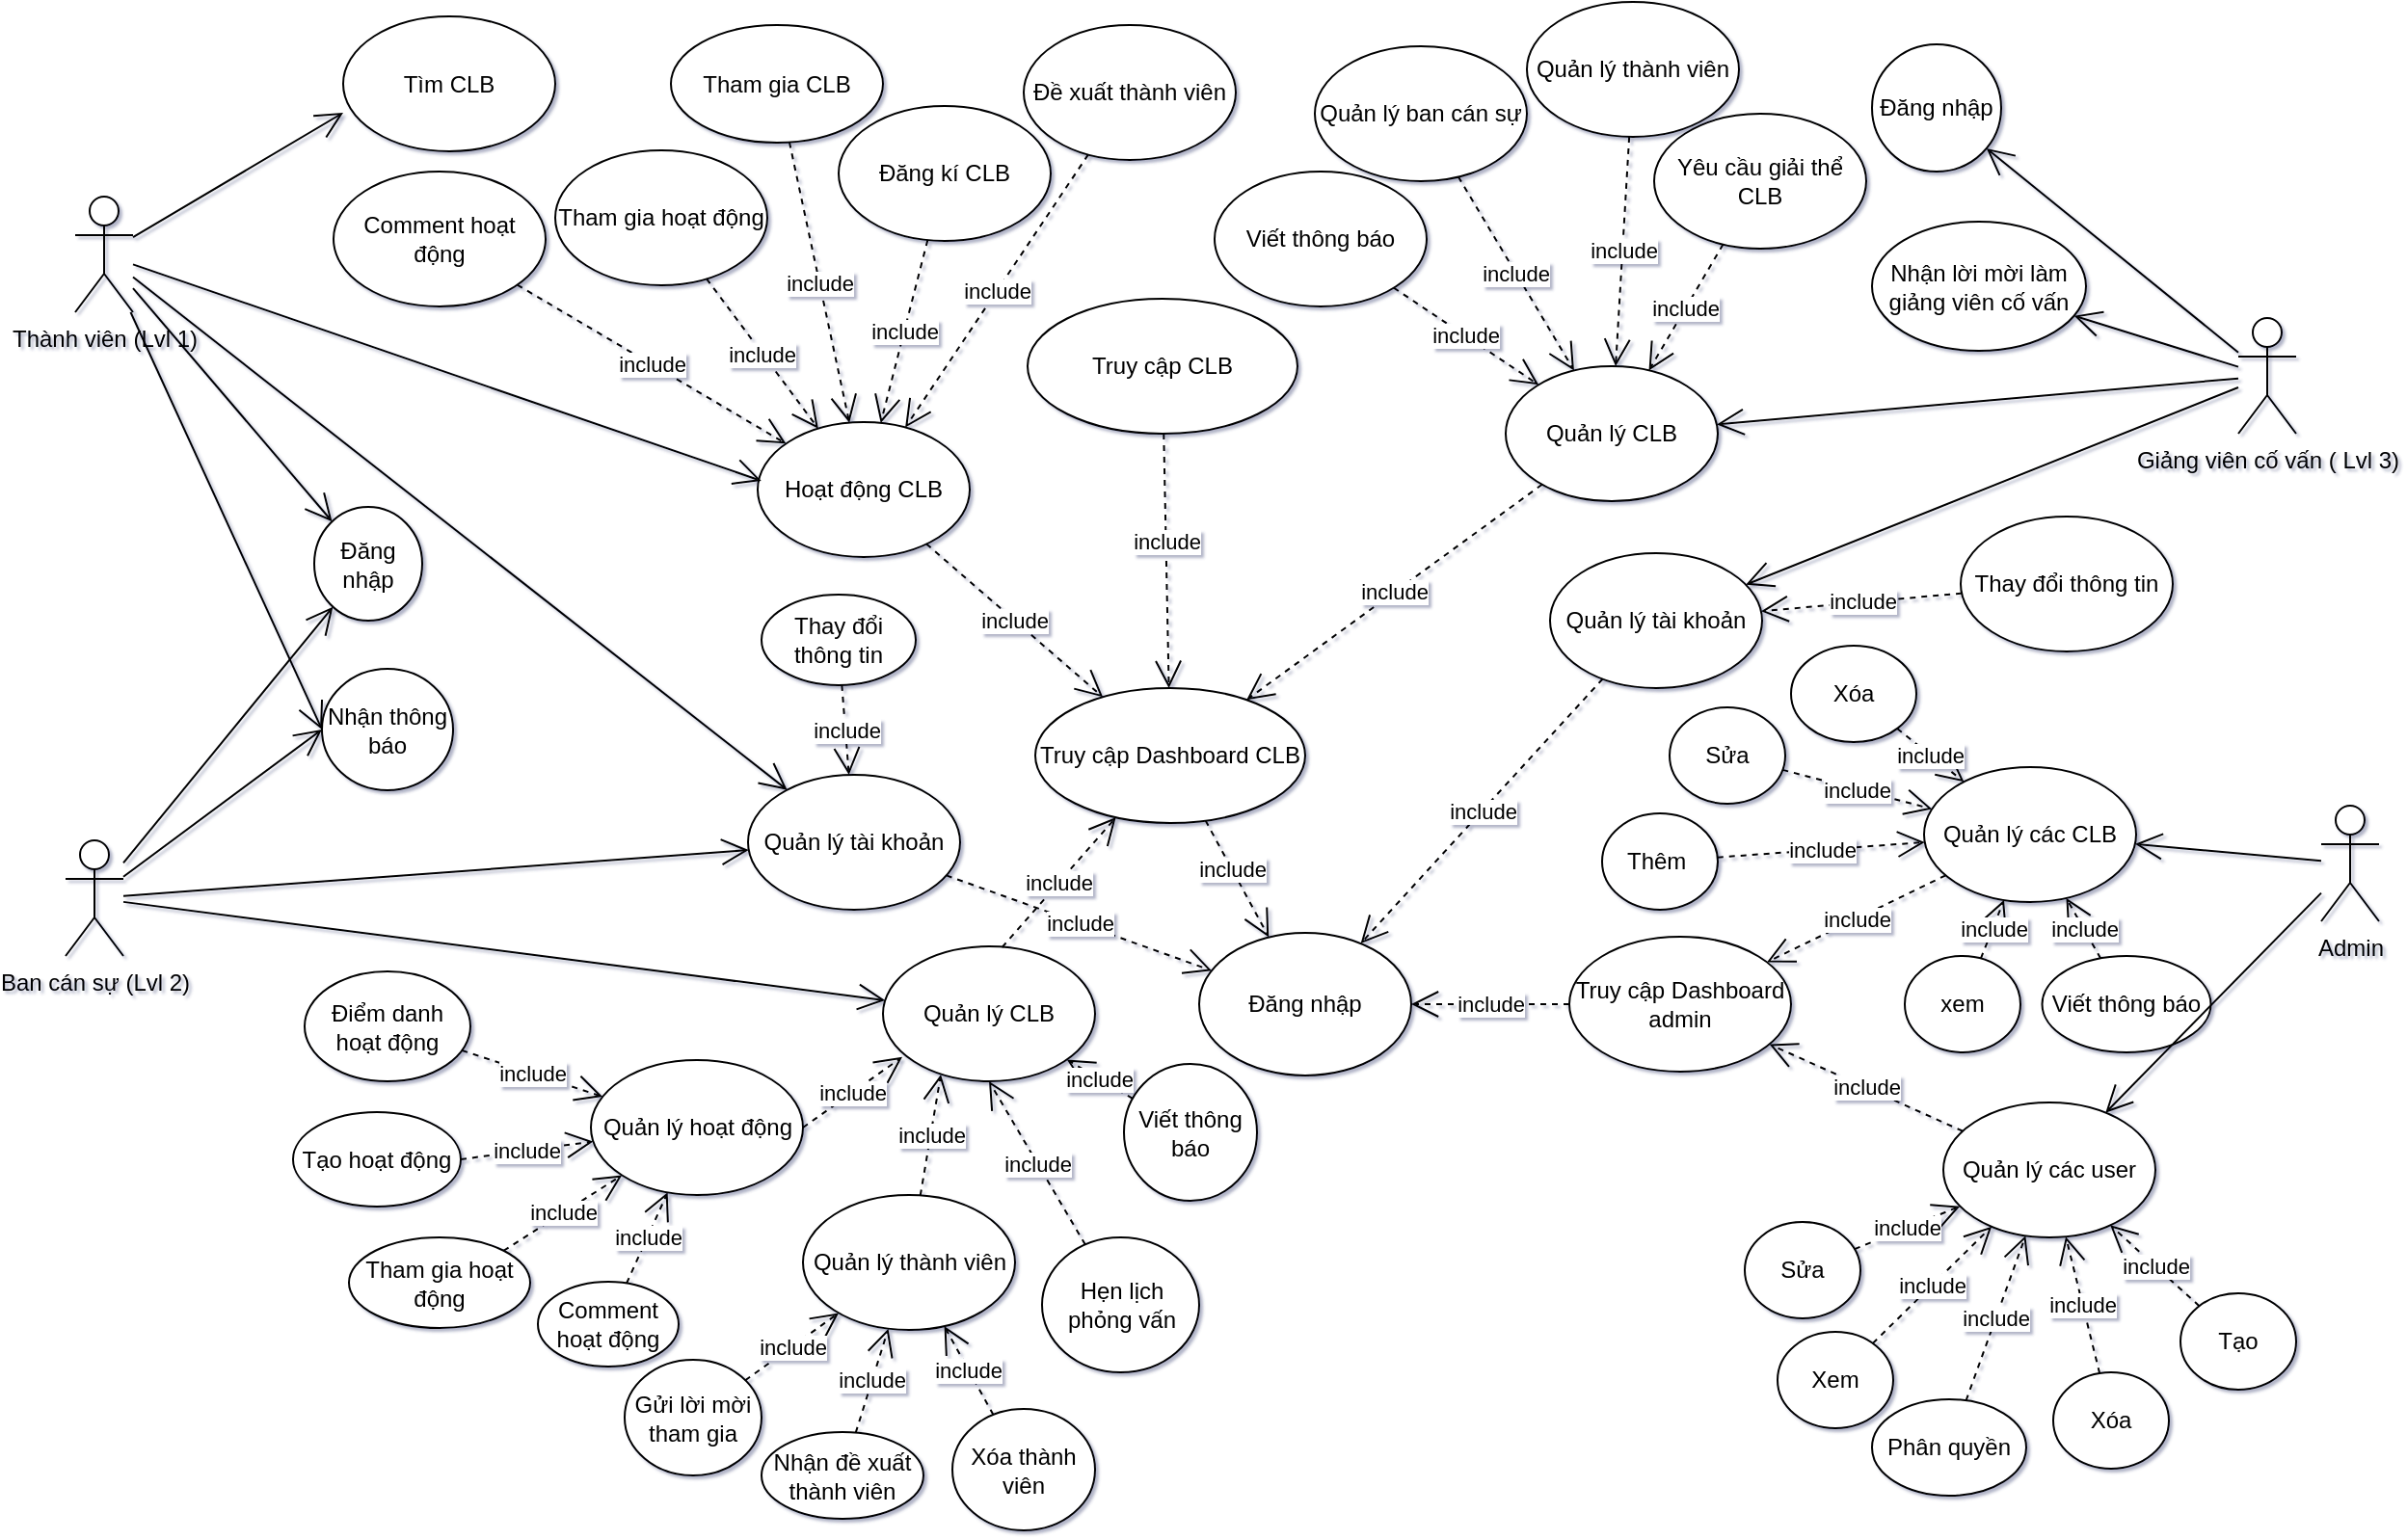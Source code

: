 <mxfile version="23.0.2" type="github">
  <diagram name="Trang-1" id="RL06Z-CkQ_VNJCv6R80n">
    <mxGraphModel dx="1876" dy="789" grid="0" gridSize="10" guides="1" tooltips="1" connect="1" arrows="1" fold="1" page="0" pageScale="1" pageWidth="827" pageHeight="1169" math="0" shadow="1">
      <root>
        <mxCell id="0" />
        <mxCell id="1" parent="0" />
        <mxCell id="jrErk-Fa7ahGrEmsjVKU-372" value="Thành viên (Lvl 1)" style="shape=umlActor;verticalLabelPosition=bottom;verticalAlign=top;html=1;outlineConnect=0;" vertex="1" parent="1">
          <mxGeometry x="170" y="351" width="30" height="60" as="geometry" />
        </mxCell>
        <mxCell id="jrErk-Fa7ahGrEmsjVKU-373" value="Ban cán sự (Lvl 2)" style="shape=umlActor;verticalLabelPosition=bottom;verticalAlign=top;html=1;outlineConnect=0;" vertex="1" parent="1">
          <mxGeometry x="165" y="685" width="30" height="60" as="geometry" />
        </mxCell>
        <mxCell id="jrErk-Fa7ahGrEmsjVKU-374" value="Giảng viên cố vấn ( Lvl 3)" style="shape=umlActor;verticalLabelPosition=bottom;verticalAlign=top;html=1;outlineConnect=0;" vertex="1" parent="1">
          <mxGeometry x="1292" y="414" width="30" height="60" as="geometry" />
        </mxCell>
        <mxCell id="jrErk-Fa7ahGrEmsjVKU-375" value="Admin" style="shape=umlActor;verticalLabelPosition=bottom;verticalAlign=top;html=1;outlineConnect=0;" vertex="1" parent="1">
          <mxGeometry x="1335" y="667" width="30" height="60" as="geometry" />
        </mxCell>
        <mxCell id="jrErk-Fa7ahGrEmsjVKU-376" value="Quản lý tài khoản" style="ellipse;whiteSpace=wrap;html=1;" vertex="1" parent="1">
          <mxGeometry x="519" y="651" width="110" height="70" as="geometry" />
        </mxCell>
        <mxCell id="jrErk-Fa7ahGrEmsjVKU-377" value="Tham gia hoạt động" style="ellipse;whiteSpace=wrap;html=1;" vertex="1" parent="1">
          <mxGeometry x="419" y="327" width="110" height="70" as="geometry" />
        </mxCell>
        <mxCell id="jrErk-Fa7ahGrEmsjVKU-378" value="Tham gia CLB" style="ellipse;whiteSpace=wrap;html=1;" vertex="1" parent="1">
          <mxGeometry x="479" y="262" width="110" height="61" as="geometry" />
        </mxCell>
        <mxCell id="jrErk-Fa7ahGrEmsjVKU-379" value="Đăng kí CLB" style="ellipse;whiteSpace=wrap;html=1;" vertex="1" parent="1">
          <mxGeometry x="566" y="304" width="110" height="70" as="geometry" />
        </mxCell>
        <mxCell id="jrErk-Fa7ahGrEmsjVKU-380" value="Đăng nhập" style="ellipse;whiteSpace=wrap;html=1;" vertex="1" parent="1">
          <mxGeometry x="753" y="733" width="110" height="74" as="geometry" />
        </mxCell>
        <mxCell id="jrErk-Fa7ahGrEmsjVKU-381" value="Quản lý các CLB" style="ellipse;whiteSpace=wrap;html=1;" vertex="1" parent="1">
          <mxGeometry x="1129" y="647" width="110" height="70" as="geometry" />
        </mxCell>
        <mxCell id="jrErk-Fa7ahGrEmsjVKU-382" value="Thêm&amp;nbsp;" style="ellipse;whiteSpace=wrap;html=1;" vertex="1" parent="1">
          <mxGeometry x="962" y="671" width="60" height="50" as="geometry" />
        </mxCell>
        <mxCell id="jrErk-Fa7ahGrEmsjVKU-383" value="Sửa" style="ellipse;whiteSpace=wrap;html=1;" vertex="1" parent="1">
          <mxGeometry x="997" y="616" width="60" height="50" as="geometry" />
        </mxCell>
        <mxCell id="jrErk-Fa7ahGrEmsjVKU-384" value="Xóa" style="ellipse;whiteSpace=wrap;html=1;" vertex="1" parent="1">
          <mxGeometry x="1060" y="584" width="65" height="50" as="geometry" />
        </mxCell>
        <mxCell id="jrErk-Fa7ahGrEmsjVKU-385" value="include" style="endArrow=open;endSize=12;dashed=1;html=1;rounded=0;" edge="1" parent="1" source="jrErk-Fa7ahGrEmsjVKU-383" target="jrErk-Fa7ahGrEmsjVKU-381">
          <mxGeometry width="160" relative="1" as="geometry">
            <mxPoint x="1010" y="535" as="sourcePoint" />
            <mxPoint x="1170" y="535" as="targetPoint" />
          </mxGeometry>
        </mxCell>
        <mxCell id="jrErk-Fa7ahGrEmsjVKU-386" value="include" style="endArrow=open;endSize=12;dashed=1;html=1;rounded=0;" edge="1" parent="1" source="jrErk-Fa7ahGrEmsjVKU-382" target="jrErk-Fa7ahGrEmsjVKU-381">
          <mxGeometry width="160" relative="1" as="geometry">
            <mxPoint x="1330" y="525" as="sourcePoint" />
            <mxPoint x="1356" y="595" as="targetPoint" />
          </mxGeometry>
        </mxCell>
        <mxCell id="jrErk-Fa7ahGrEmsjVKU-387" value="include" style="endArrow=open;endSize=12;dashed=1;html=1;rounded=0;" edge="1" parent="1" source="jrErk-Fa7ahGrEmsjVKU-384" target="jrErk-Fa7ahGrEmsjVKU-381">
          <mxGeometry width="160" relative="1" as="geometry">
            <mxPoint x="1415" y="565" as="sourcePoint" />
            <mxPoint x="1400" y="625" as="targetPoint" />
          </mxGeometry>
        </mxCell>
        <mxCell id="jrErk-Fa7ahGrEmsjVKU-388" value="Quản lý các user" style="ellipse;whiteSpace=wrap;html=1;" vertex="1" parent="1">
          <mxGeometry x="1139" y="821" width="110" height="70" as="geometry" />
        </mxCell>
        <mxCell id="jrErk-Fa7ahGrEmsjVKU-389" value="Xem" style="ellipse;whiteSpace=wrap;html=1;" vertex="1" parent="1">
          <mxGeometry x="1053" y="940" width="60" height="50" as="geometry" />
        </mxCell>
        <mxCell id="jrErk-Fa7ahGrEmsjVKU-390" value="Phân quyền" style="ellipse;whiteSpace=wrap;html=1;" vertex="1" parent="1">
          <mxGeometry x="1102" y="975" width="80" height="50" as="geometry" />
        </mxCell>
        <mxCell id="jrErk-Fa7ahGrEmsjVKU-391" value="Sửa" style="ellipse;whiteSpace=wrap;html=1;" vertex="1" parent="1">
          <mxGeometry x="1036" y="883" width="60" height="50" as="geometry" />
        </mxCell>
        <mxCell id="jrErk-Fa7ahGrEmsjVKU-392" value="xem" style="ellipse;whiteSpace=wrap;html=1;" vertex="1" parent="1">
          <mxGeometry x="1119" y="745" width="60" height="50" as="geometry" />
        </mxCell>
        <mxCell id="jrErk-Fa7ahGrEmsjVKU-393" value="include" style="endArrow=open;endSize=12;dashed=1;html=1;rounded=0;" edge="1" parent="1" source="jrErk-Fa7ahGrEmsjVKU-392" target="jrErk-Fa7ahGrEmsjVKU-381">
          <mxGeometry width="160" relative="1" as="geometry">
            <mxPoint x="1183.35" y="576.75" as="sourcePoint" />
            <mxPoint x="1216.35" y="639.75" as="targetPoint" />
          </mxGeometry>
        </mxCell>
        <mxCell id="jrErk-Fa7ahGrEmsjVKU-394" value="include" style="endArrow=open;endSize=12;dashed=1;html=1;rounded=0;" edge="1" parent="1" source="jrErk-Fa7ahGrEmsjVKU-391" target="jrErk-Fa7ahGrEmsjVKU-388">
          <mxGeometry width="160" relative="1" as="geometry">
            <mxPoint x="1247.5" y="935" as="sourcePoint" />
            <mxPoint x="1357.51" y="969.99" as="targetPoint" />
          </mxGeometry>
        </mxCell>
        <mxCell id="jrErk-Fa7ahGrEmsjVKU-395" value="include" style="endArrow=open;endSize=12;dashed=1;html=1;rounded=0;" edge="1" parent="1" source="jrErk-Fa7ahGrEmsjVKU-389" target="jrErk-Fa7ahGrEmsjVKU-388">
          <mxGeometry width="160" relative="1" as="geometry">
            <mxPoint x="1357.29" y="1024.68" as="sourcePoint" />
            <mxPoint x="1402.5" y="980" as="targetPoint" />
          </mxGeometry>
        </mxCell>
        <mxCell id="jrErk-Fa7ahGrEmsjVKU-396" value="include" style="endArrow=open;endSize=12;dashed=1;html=1;rounded=0;" edge="1" parent="1" source="jrErk-Fa7ahGrEmsjVKU-390" target="jrErk-Fa7ahGrEmsjVKU-388">
          <mxGeometry width="160" relative="1" as="geometry">
            <mxPoint x="1432.5" y="1024.68" as="sourcePoint" />
            <mxPoint x="1295" y="939" as="targetPoint" />
          </mxGeometry>
        </mxCell>
        <mxCell id="jrErk-Fa7ahGrEmsjVKU-397" value="Viết thông báo" style="ellipse;whiteSpace=wrap;html=1;" vertex="1" parent="1">
          <mxGeometry x="1190.25" y="745" width="87.5" height="50" as="geometry" />
        </mxCell>
        <mxCell id="jrErk-Fa7ahGrEmsjVKU-398" value="include" style="endArrow=open;endSize=12;dashed=1;html=1;rounded=0;" edge="1" parent="1" source="jrErk-Fa7ahGrEmsjVKU-397" target="jrErk-Fa7ahGrEmsjVKU-381">
          <mxGeometry width="160" relative="1" as="geometry">
            <mxPoint x="1070.93" y="910.37" as="sourcePoint" />
            <mxPoint x="1019.93" y="865.37" as="targetPoint" />
          </mxGeometry>
        </mxCell>
        <mxCell id="jrErk-Fa7ahGrEmsjVKU-399" value="Quản lý tài khoản" style="ellipse;whiteSpace=wrap;html=1;" vertex="1" parent="1">
          <mxGeometry x="935" y="536" width="110" height="70" as="geometry" />
        </mxCell>
        <mxCell id="jrErk-Fa7ahGrEmsjVKU-400" value="Nhận thông báo" style="ellipse;whiteSpace=wrap;html=1;" vertex="1" parent="1">
          <mxGeometry x="298" y="596" width="68" height="63" as="geometry" />
        </mxCell>
        <mxCell id="jrErk-Fa7ahGrEmsjVKU-401" value="Viết thông báo" style="ellipse;whiteSpace=wrap;html=1;direction=south;" vertex="1" parent="1">
          <mxGeometry x="714" y="801" width="69" height="71" as="geometry" />
        </mxCell>
        <mxCell id="jrErk-Fa7ahGrEmsjVKU-402" value="Xóa" style="ellipse;whiteSpace=wrap;html=1;" vertex="1" parent="1">
          <mxGeometry x="1196" y="961" width="60" height="50" as="geometry" />
        </mxCell>
        <mxCell id="jrErk-Fa7ahGrEmsjVKU-403" value="include" style="endArrow=open;endSize=12;dashed=1;html=1;rounded=0;" edge="1" parent="1" source="jrErk-Fa7ahGrEmsjVKU-402" target="jrErk-Fa7ahGrEmsjVKU-388">
          <mxGeometry width="160" relative="1" as="geometry">
            <mxPoint x="1537.5" y="985" as="sourcePoint" />
            <mxPoint x="1447.49" y="969.99" as="targetPoint" />
          </mxGeometry>
        </mxCell>
        <mxCell id="jrErk-Fa7ahGrEmsjVKU-404" value="include" style="endArrow=open;endSize=12;dashed=1;html=1;rounded=0;" edge="1" parent="1" source="jrErk-Fa7ahGrEmsjVKU-379" target="jrErk-Fa7ahGrEmsjVKU-454">
          <mxGeometry width="160" relative="1" as="geometry">
            <mxPoint x="570.11" y="615" as="sourcePoint" />
            <mxPoint x="680" y="465" as="targetPoint" />
          </mxGeometry>
        </mxCell>
        <mxCell id="jrErk-Fa7ahGrEmsjVKU-405" value="include" style="endArrow=open;endSize=12;dashed=1;html=1;rounded=0;" edge="1" parent="1" source="jrErk-Fa7ahGrEmsjVKU-381" target="jrErk-Fa7ahGrEmsjVKU-479">
          <mxGeometry width="160" relative="1" as="geometry">
            <mxPoint x="1153" y="510" as="sourcePoint" />
            <mxPoint x="790" y="465" as="targetPoint" />
          </mxGeometry>
        </mxCell>
        <mxCell id="jrErk-Fa7ahGrEmsjVKU-406" value="include" style="endArrow=open;endSize=12;dashed=1;html=1;rounded=0;" edge="1" parent="1" source="jrErk-Fa7ahGrEmsjVKU-388" target="jrErk-Fa7ahGrEmsjVKU-479">
          <mxGeometry width="160" relative="1" as="geometry">
            <mxPoint x="1093" y="800" as="sourcePoint" />
            <mxPoint x="840" y="880" as="targetPoint" />
          </mxGeometry>
        </mxCell>
        <mxCell id="jrErk-Fa7ahGrEmsjVKU-409" value="include" style="endArrow=open;endSize=12;dashed=1;html=1;rounded=0;" edge="1" parent="1" source="jrErk-Fa7ahGrEmsjVKU-399" target="jrErk-Fa7ahGrEmsjVKU-380">
          <mxGeometry width="160" relative="1" as="geometry">
            <mxPoint x="819.89" y="805" as="sourcePoint" />
            <mxPoint x="750" y="700" as="targetPoint" />
          </mxGeometry>
        </mxCell>
        <mxCell id="jrErk-Fa7ahGrEmsjVKU-410" value="include" style="endArrow=open;endSize=12;dashed=1;html=1;rounded=0;" edge="1" parent="1" source="jrErk-Fa7ahGrEmsjVKU-376" target="jrErk-Fa7ahGrEmsjVKU-380">
          <mxGeometry width="160" relative="1" as="geometry">
            <mxPoint x="700.11" y="870.25" as="sourcePoint" />
            <mxPoint x="752.11" y="810.25" as="targetPoint" />
          </mxGeometry>
        </mxCell>
        <mxCell id="jrErk-Fa7ahGrEmsjVKU-411" value="Đăng nhập" style="ellipse;whiteSpace=wrap;html=1;" vertex="1" parent="1">
          <mxGeometry x="294" y="512" width="56" height="59" as="geometry" />
        </mxCell>
        <mxCell id="jrErk-Fa7ahGrEmsjVKU-412" value="Tìm CLB" style="ellipse;whiteSpace=wrap;html=1;" vertex="1" parent="1">
          <mxGeometry x="309" y="257.5" width="110" height="70" as="geometry" />
        </mxCell>
        <mxCell id="jrErk-Fa7ahGrEmsjVKU-413" value="Đề xuất thành viên" style="ellipse;whiteSpace=wrap;html=1;" vertex="1" parent="1">
          <mxGeometry x="662" y="262" width="110" height="70" as="geometry" />
        </mxCell>
        <mxCell id="jrErk-Fa7ahGrEmsjVKU-414" value="Hẹn lịch phỏng vấn" style="ellipse;whiteSpace=wrap;html=1;" vertex="1" parent="1">
          <mxGeometry x="671.5" y="891" width="81.5" height="70" as="geometry" />
        </mxCell>
        <mxCell id="jrErk-Fa7ahGrEmsjVKU-415" value="Quản lý thành viên" style="ellipse;whiteSpace=wrap;html=1;" vertex="1" parent="1">
          <mxGeometry x="923" y="250" width="110" height="70" as="geometry" />
        </mxCell>
        <mxCell id="jrErk-Fa7ahGrEmsjVKU-416" value="Quản lý ban cán sự" style="ellipse;whiteSpace=wrap;html=1;" vertex="1" parent="1">
          <mxGeometry x="813" y="273" width="110" height="70" as="geometry" />
        </mxCell>
        <mxCell id="jrErk-Fa7ahGrEmsjVKU-417" value="Yêu cầu giải thể CLB" style="ellipse;whiteSpace=wrap;html=1;" vertex="1" parent="1">
          <mxGeometry x="989" y="308" width="110" height="70" as="geometry" />
        </mxCell>
        <mxCell id="jrErk-Fa7ahGrEmsjVKU-418" value="Thay đổi thông tin" style="ellipse;whiteSpace=wrap;html=1;" vertex="1" parent="1">
          <mxGeometry x="526" y="557.5" width="80" height="47" as="geometry" />
        </mxCell>
        <mxCell id="jrErk-Fa7ahGrEmsjVKU-419" value="Quản lý CLB" style="ellipse;whiteSpace=wrap;html=1;" vertex="1" parent="1">
          <mxGeometry x="912" y="439" width="110" height="70" as="geometry" />
        </mxCell>
        <mxCell id="jrErk-Fa7ahGrEmsjVKU-420" value="include" style="endArrow=open;endSize=12;dashed=1;html=1;rounded=0;" edge="1" parent="1" source="jrErk-Fa7ahGrEmsjVKU-417" target="jrErk-Fa7ahGrEmsjVKU-419">
          <mxGeometry width="160" relative="1" as="geometry">
            <mxPoint x="772.5" y="115" as="sourcePoint" />
            <mxPoint x="882.5" y="65" as="targetPoint" />
          </mxGeometry>
        </mxCell>
        <mxCell id="jrErk-Fa7ahGrEmsjVKU-421" value="Nhận lời mời làm giảng viên cố vấn" style="ellipse;whiteSpace=wrap;html=1;" vertex="1" parent="1">
          <mxGeometry x="1102" y="364" width="111" height="67" as="geometry" />
        </mxCell>
        <mxCell id="jrErk-Fa7ahGrEmsjVKU-422" value="include" style="endArrow=open;endSize=12;dashed=1;html=1;rounded=0;" edge="1" parent="1" source="jrErk-Fa7ahGrEmsjVKU-416" target="jrErk-Fa7ahGrEmsjVKU-419">
          <mxGeometry width="160" relative="1" as="geometry">
            <mxPoint x="765.5" y="42.76" as="sourcePoint" />
            <mxPoint x="892.5" y="-55" as="targetPoint" />
          </mxGeometry>
        </mxCell>
        <mxCell id="jrErk-Fa7ahGrEmsjVKU-423" value="include" style="endArrow=open;endSize=12;dashed=1;html=1;rounded=0;" edge="1" parent="1" source="jrErk-Fa7ahGrEmsjVKU-415" target="jrErk-Fa7ahGrEmsjVKU-419">
          <mxGeometry width="160" relative="1" as="geometry">
            <mxPoint x="762.5" y="-29.98" as="sourcePoint" />
            <mxPoint x="892.5" y="-104.98" as="targetPoint" />
          </mxGeometry>
        </mxCell>
        <mxCell id="jrErk-Fa7ahGrEmsjVKU-424" value="" style="endArrow=open;endFill=1;endSize=12;html=1;rounded=0;entryX=0;entryY=0.714;entryDx=0;entryDy=0;entryPerimeter=0;" edge="1" parent="1" source="jrErk-Fa7ahGrEmsjVKU-372" target="jrErk-Fa7ahGrEmsjVKU-412">
          <mxGeometry width="160" relative="1" as="geometry">
            <mxPoint x="180" y="350" as="sourcePoint" />
            <mxPoint x="410" y="350" as="targetPoint" />
          </mxGeometry>
        </mxCell>
        <mxCell id="jrErk-Fa7ahGrEmsjVKU-429" value="" style="endArrow=open;endFill=1;endSize=12;html=1;rounded=0;" edge="1" parent="1" source="jrErk-Fa7ahGrEmsjVKU-372" target="jrErk-Fa7ahGrEmsjVKU-411">
          <mxGeometry width="160" relative="1" as="geometry">
            <mxPoint x="180" y="350" as="sourcePoint" />
            <mxPoint x="347" y="577.17" as="targetPoint" />
          </mxGeometry>
        </mxCell>
        <mxCell id="jrErk-Fa7ahGrEmsjVKU-430" value="" style="endArrow=open;endFill=1;endSize=12;html=1;rounded=0;entryX=0;entryY=0.5;entryDx=0;entryDy=0;" edge="1" parent="1" source="jrErk-Fa7ahGrEmsjVKU-372" target="jrErk-Fa7ahGrEmsjVKU-400">
          <mxGeometry width="160" relative="1" as="geometry">
            <mxPoint x="180" y="350" as="sourcePoint" />
            <mxPoint x="266" y="565" as="targetPoint" />
          </mxGeometry>
        </mxCell>
        <mxCell id="jrErk-Fa7ahGrEmsjVKU-431" value="" style="endArrow=open;endFill=1;endSize=12;html=1;rounded=0;" edge="1" parent="1" source="jrErk-Fa7ahGrEmsjVKU-373" target="jrErk-Fa7ahGrEmsjVKU-411">
          <mxGeometry width="160" relative="1" as="geometry">
            <mxPoint x="190" y="820" as="sourcePoint" />
            <mxPoint x="332" y="546" as="targetPoint" />
          </mxGeometry>
        </mxCell>
        <mxCell id="jrErk-Fa7ahGrEmsjVKU-432" value="" style="endArrow=open;endFill=1;endSize=12;html=1;rounded=0;entryX=0;entryY=0.5;entryDx=0;entryDy=0;" edge="1" parent="1" source="jrErk-Fa7ahGrEmsjVKU-373" target="jrErk-Fa7ahGrEmsjVKU-400">
          <mxGeometry width="160" relative="1" as="geometry">
            <mxPoint x="190" y="820" as="sourcePoint" />
            <mxPoint x="290" y="610" as="targetPoint" />
          </mxGeometry>
        </mxCell>
        <mxCell id="jrErk-Fa7ahGrEmsjVKU-433" value="" style="endArrow=open;endFill=1;endSize=12;html=1;rounded=0;" edge="1" parent="1" source="jrErk-Fa7ahGrEmsjVKU-373" target="jrErk-Fa7ahGrEmsjVKU-376">
          <mxGeometry width="160" relative="1" as="geometry">
            <mxPoint x="190" y="820" as="sourcePoint" />
            <mxPoint x="280" y="772.5" as="targetPoint" />
          </mxGeometry>
        </mxCell>
        <mxCell id="jrErk-Fa7ahGrEmsjVKU-434" value="" style="endArrow=open;endFill=1;endSize=12;html=1;rounded=0;" edge="1" parent="1" source="jrErk-Fa7ahGrEmsjVKU-374" target="jrErk-Fa7ahGrEmsjVKU-419">
          <mxGeometry width="160" relative="1" as="geometry">
            <mxPoint x="532.5" y="20" as="sourcePoint" />
            <mxPoint x="1190.0" y="135" as="targetPoint" />
          </mxGeometry>
        </mxCell>
        <mxCell id="jrErk-Fa7ahGrEmsjVKU-435" value="" style="endArrow=open;endFill=1;endSize=12;html=1;rounded=0;" edge="1" parent="1" source="jrErk-Fa7ahGrEmsjVKU-374" target="jrErk-Fa7ahGrEmsjVKU-421">
          <mxGeometry width="160" relative="1" as="geometry">
            <mxPoint x="542.5" y="15" as="sourcePoint" />
            <mxPoint x="652.5" y="125" as="targetPoint" />
          </mxGeometry>
        </mxCell>
        <mxCell id="jrErk-Fa7ahGrEmsjVKU-436" value="include" style="endArrow=open;endSize=12;dashed=1;html=1;rounded=0;" edge="1" parent="1" source="jrErk-Fa7ahGrEmsjVKU-378" target="jrErk-Fa7ahGrEmsjVKU-454">
          <mxGeometry width="160" relative="1" as="geometry">
            <mxPoint x="530" y="330" as="sourcePoint" />
            <mxPoint x="698" y="667" as="targetPoint" />
          </mxGeometry>
        </mxCell>
        <mxCell id="jrErk-Fa7ahGrEmsjVKU-437" value="Quản lý CLB" style="ellipse;whiteSpace=wrap;html=1;" vertex="1" parent="1">
          <mxGeometry x="589" y="740" width="110" height="70" as="geometry" />
        </mxCell>
        <mxCell id="jrErk-Fa7ahGrEmsjVKU-438" value="Xóa thành viên" style="ellipse;whiteSpace=wrap;html=1;" vertex="1" parent="1">
          <mxGeometry x="625" y="980" width="74" height="63" as="geometry" />
        </mxCell>
        <mxCell id="jrErk-Fa7ahGrEmsjVKU-439" value="include" style="endArrow=open;endSize=12;dashed=1;html=1;rounded=0;exitX=0.562;exitY=0.007;exitDx=0;exitDy=0;exitPerimeter=0;" edge="1" parent="1" source="jrErk-Fa7ahGrEmsjVKU-437" target="jrErk-Fa7ahGrEmsjVKU-472">
          <mxGeometry width="160" relative="1" as="geometry">
            <mxPoint x="562.5" y="730" as="sourcePoint" />
            <mxPoint x="662.5" y="723" as="targetPoint" />
          </mxGeometry>
        </mxCell>
        <mxCell id="jrErk-Fa7ahGrEmsjVKU-440" value="include" style="endArrow=open;endSize=12;dashed=1;html=1;rounded=0;" edge="1" parent="1" source="jrErk-Fa7ahGrEmsjVKU-438" target="jrErk-Fa7ahGrEmsjVKU-453">
          <mxGeometry width="160" relative="1" as="geometry">
            <mxPoint x="37.48" y="961.36" as="sourcePoint" />
            <mxPoint x="365.45" y="1086.61" as="targetPoint" />
          </mxGeometry>
        </mxCell>
        <mxCell id="jrErk-Fa7ahGrEmsjVKU-441" value="include" style="endArrow=open;endSize=12;dashed=1;html=1;rounded=0;entryX=0.273;entryY=0.95;entryDx=0;entryDy=0;entryPerimeter=0;" edge="1" parent="1" source="jrErk-Fa7ahGrEmsjVKU-453" target="jrErk-Fa7ahGrEmsjVKU-437">
          <mxGeometry x="0.008" width="160" relative="1" as="geometry">
            <mxPoint x="408.35" y="1038.8" as="sourcePoint" />
            <mxPoint x="350" y="1019.51" as="targetPoint" />
            <mxPoint as="offset" />
          </mxGeometry>
        </mxCell>
        <mxCell id="jrErk-Fa7ahGrEmsjVKU-442" value="include" style="endArrow=open;endSize=12;dashed=1;html=1;rounded=0;entryX=0.5;entryY=1;entryDx=0;entryDy=0;" edge="1" parent="1" source="jrErk-Fa7ahGrEmsjVKU-414" target="jrErk-Fa7ahGrEmsjVKU-437">
          <mxGeometry width="160" relative="1" as="geometry">
            <mxPoint x="418.89" y="1099.75" as="sourcePoint" />
            <mxPoint x="449" y="1030" as="targetPoint" />
          </mxGeometry>
        </mxCell>
        <mxCell id="jrErk-Fa7ahGrEmsjVKU-443" value="include" style="endArrow=open;endSize=12;dashed=1;html=1;rounded=0;" edge="1" parent="1" source="jrErk-Fa7ahGrEmsjVKU-401" target="jrErk-Fa7ahGrEmsjVKU-437">
          <mxGeometry width="160" relative="1" as="geometry">
            <mxPoint x="367.37" y="1098.6" as="sourcePoint" />
            <mxPoint x="380.37" y="1054.6" as="targetPoint" />
          </mxGeometry>
        </mxCell>
        <mxCell id="jrErk-Fa7ahGrEmsjVKU-444" value="include" style="endArrow=open;endSize=12;dashed=1;html=1;rounded=0;" edge="1" parent="1" source="jrErk-Fa7ahGrEmsjVKU-450" target="jrErk-Fa7ahGrEmsjVKU-453">
          <mxGeometry width="160" relative="1" as="geometry">
            <mxPoint x="100.0" y="1140" as="sourcePoint" />
            <mxPoint x="350.49" y="1087.38" as="targetPoint" />
          </mxGeometry>
        </mxCell>
        <mxCell id="jrErk-Fa7ahGrEmsjVKU-445" value="" style="endArrow=open;endFill=1;endSize=12;html=1;rounded=0;" edge="1" parent="1" source="jrErk-Fa7ahGrEmsjVKU-373" target="jrErk-Fa7ahGrEmsjVKU-437">
          <mxGeometry width="160" relative="1" as="geometry">
            <mxPoint x="190" y="820" as="sourcePoint" />
            <mxPoint x="310" y="720" as="targetPoint" />
          </mxGeometry>
        </mxCell>
        <mxCell id="jrErk-Fa7ahGrEmsjVKU-446" value="include" style="endArrow=open;endSize=12;dashed=1;html=1;rounded=0;" edge="1" parent="1" source="jrErk-Fa7ahGrEmsjVKU-418" target="jrErk-Fa7ahGrEmsjVKU-376">
          <mxGeometry width="160" relative="1" as="geometry">
            <mxPoint x="409.98" y="732.46" as="sourcePoint" />
            <mxPoint x="693.98" y="640.46" as="targetPoint" />
          </mxGeometry>
        </mxCell>
        <mxCell id="jrErk-Fa7ahGrEmsjVKU-447" value="Tạo hoạt động" style="ellipse;whiteSpace=wrap;html=1;" vertex="1" parent="1">
          <mxGeometry x="283" y="826" width="87" height="49" as="geometry" />
        </mxCell>
        <mxCell id="jrErk-Fa7ahGrEmsjVKU-448" value="include" style="endArrow=open;endSize=12;dashed=1;html=1;rounded=0;entryX=0.091;entryY=0.82;entryDx=0;entryDy=0;entryPerimeter=0;exitX=1;exitY=0.5;exitDx=0;exitDy=0;" edge="1" parent="1" source="jrErk-Fa7ahGrEmsjVKU-457" target="jrErk-Fa7ahGrEmsjVKU-437">
          <mxGeometry width="160" relative="1" as="geometry">
            <mxPoint x="480" y="965" as="sourcePoint" />
            <mxPoint x="381.5" y="1038" as="targetPoint" />
          </mxGeometry>
        </mxCell>
        <mxCell id="jrErk-Fa7ahGrEmsjVKU-449" value="" style="endArrow=open;endFill=1;endSize=12;html=1;rounded=0;" edge="1" parent="1" source="jrErk-Fa7ahGrEmsjVKU-372" target="jrErk-Fa7ahGrEmsjVKU-376">
          <mxGeometry width="160" relative="1" as="geometry">
            <mxPoint x="180" y="350" as="sourcePoint" />
            <mxPoint x="310" y="630" as="targetPoint" />
          </mxGeometry>
        </mxCell>
        <mxCell id="jrErk-Fa7ahGrEmsjVKU-450" value="Nhận đề xuất thành viên" style="ellipse;whiteSpace=wrap;html=1;" vertex="1" parent="1">
          <mxGeometry x="526" y="992" width="84" height="45" as="geometry" />
        </mxCell>
        <mxCell id="jrErk-Fa7ahGrEmsjVKU-451" value="Gửi lời mời tham gia" style="ellipse;whiteSpace=wrap;html=1;" vertex="1" parent="1">
          <mxGeometry x="455" y="954.5" width="71" height="60" as="geometry" />
        </mxCell>
        <mxCell id="jrErk-Fa7ahGrEmsjVKU-452" value="include" style="endArrow=open;endSize=12;dashed=1;html=1;rounded=0;" edge="1" parent="1" source="jrErk-Fa7ahGrEmsjVKU-451" target="jrErk-Fa7ahGrEmsjVKU-453">
          <mxGeometry width="160" relative="1" as="geometry">
            <mxPoint x="206.52" y="1096.31" as="sourcePoint" />
            <mxPoint x="350" y="1085" as="targetPoint" />
          </mxGeometry>
        </mxCell>
        <mxCell id="jrErk-Fa7ahGrEmsjVKU-453" value="Quản lý thành viên" style="ellipse;whiteSpace=wrap;html=1;" vertex="1" parent="1">
          <mxGeometry x="547.5" y="869" width="110" height="70" as="geometry" />
        </mxCell>
        <mxCell id="jrErk-Fa7ahGrEmsjVKU-454" value="Hoạt động CLB" style="ellipse;whiteSpace=wrap;html=1;" vertex="1" parent="1">
          <mxGeometry x="524" y="468" width="110" height="70" as="geometry" />
        </mxCell>
        <mxCell id="jrErk-Fa7ahGrEmsjVKU-455" value="include" style="endArrow=open;endSize=12;dashed=1;html=1;rounded=0;" edge="1" parent="1" source="jrErk-Fa7ahGrEmsjVKU-377" target="jrErk-Fa7ahGrEmsjVKU-454">
          <mxGeometry width="160" relative="1" as="geometry">
            <mxPoint x="479.5" y="429.99" as="sourcePoint" />
            <mxPoint x="542.5" y="459.99" as="targetPoint" />
          </mxGeometry>
        </mxCell>
        <mxCell id="jrErk-Fa7ahGrEmsjVKU-456" value="include" style="endArrow=open;endSize=12;dashed=1;html=1;rounded=0;" edge="1" parent="1" source="jrErk-Fa7ahGrEmsjVKU-413" target="jrErk-Fa7ahGrEmsjVKU-454">
          <mxGeometry width="160" relative="1" as="geometry">
            <mxPoint x="516.13" y="212.44" as="sourcePoint" />
            <mxPoint x="600.13" y="320.44" as="targetPoint" />
          </mxGeometry>
        </mxCell>
        <mxCell id="jrErk-Fa7ahGrEmsjVKU-457" value="Quản lý hoạt động" style="ellipse;whiteSpace=wrap;html=1;" vertex="1" parent="1">
          <mxGeometry x="437.5" y="799" width="110" height="70" as="geometry" />
        </mxCell>
        <mxCell id="jrErk-Fa7ahGrEmsjVKU-458" value="include" style="endArrow=open;endSize=12;dashed=1;html=1;rounded=0;exitX=1;exitY=0.5;exitDx=0;exitDy=0;" edge="1" parent="1" source="jrErk-Fa7ahGrEmsjVKU-447" target="jrErk-Fa7ahGrEmsjVKU-457">
          <mxGeometry width="160" relative="1" as="geometry">
            <mxPoint x="293.49" y="1035" as="sourcePoint" />
            <mxPoint x="423.49" y="1022" as="targetPoint" />
          </mxGeometry>
        </mxCell>
        <mxCell id="jrErk-Fa7ahGrEmsjVKU-459" value="Tham gia hoạt động" style="ellipse;whiteSpace=wrap;html=1;" vertex="1" parent="1">
          <mxGeometry x="312" y="891" width="94" height="47" as="geometry" />
        </mxCell>
        <mxCell id="jrErk-Fa7ahGrEmsjVKU-460" value="include" style="endArrow=open;endSize=12;dashed=1;html=1;rounded=0;entryX=0;entryY=1;entryDx=0;entryDy=0;exitX=1;exitY=0;exitDx=0;exitDy=0;" edge="1" parent="1" source="jrErk-Fa7ahGrEmsjVKU-459" target="jrErk-Fa7ahGrEmsjVKU-457">
          <mxGeometry width="160" relative="1" as="geometry">
            <mxPoint x="340" y="990" as="sourcePoint" />
            <mxPoint x="400" y="990" as="targetPoint" />
          </mxGeometry>
        </mxCell>
        <mxCell id="jrErk-Fa7ahGrEmsjVKU-461" value="include" style="endArrow=open;endSize=12;dashed=1;html=1;rounded=0;" edge="1" parent="1" source="jrErk-Fa7ahGrEmsjVKU-419" target="jrErk-Fa7ahGrEmsjVKU-472">
          <mxGeometry width="160" relative="1" as="geometry">
            <mxPoint x="1108" y="570" as="sourcePoint" />
            <mxPoint x="810" y="570" as="targetPoint" />
          </mxGeometry>
        </mxCell>
        <mxCell id="jrErk-Fa7ahGrEmsjVKU-462" value="Đăng nhập" style="ellipse;whiteSpace=wrap;html=1;" vertex="1" parent="1">
          <mxGeometry x="1102" y="272" width="67" height="66" as="geometry" />
        </mxCell>
        <mxCell id="jrErk-Fa7ahGrEmsjVKU-463" value="" style="endArrow=open;endFill=1;endSize=12;html=1;rounded=0;" edge="1" parent="1" source="jrErk-Fa7ahGrEmsjVKU-374" target="jrErk-Fa7ahGrEmsjVKU-462">
          <mxGeometry width="160" relative="1" as="geometry">
            <mxPoint x="1370" y="270" as="sourcePoint" />
            <mxPoint x="1175" y="170" as="targetPoint" />
          </mxGeometry>
        </mxCell>
        <mxCell id="jrErk-Fa7ahGrEmsjVKU-464" value="Viết thông báo" style="ellipse;whiteSpace=wrap;html=1;" vertex="1" parent="1">
          <mxGeometry x="761" y="338" width="110" height="70" as="geometry" />
        </mxCell>
        <mxCell id="jrErk-Fa7ahGrEmsjVKU-465" value="include" style="endArrow=open;endSize=12;dashed=1;html=1;rounded=0;" edge="1" parent="1" source="jrErk-Fa7ahGrEmsjVKU-464" target="jrErk-Fa7ahGrEmsjVKU-419">
          <mxGeometry width="160" relative="1" as="geometry">
            <mxPoint x="960.18" y="345.18" as="sourcePoint" />
            <mxPoint x="1035.18" y="349.18" as="targetPoint" />
          </mxGeometry>
        </mxCell>
        <mxCell id="jrErk-Fa7ahGrEmsjVKU-466" value="" style="endArrow=open;endFill=1;endSize=12;html=1;rounded=0;" edge="1" parent="1" source="jrErk-Fa7ahGrEmsjVKU-375" target="jrErk-Fa7ahGrEmsjVKU-381">
          <mxGeometry width="160" relative="1" as="geometry">
            <mxPoint x="1277.6" y="670.43" as="sourcePoint" />
            <mxPoint x="1082.6" y="677.43" as="targetPoint" />
          </mxGeometry>
        </mxCell>
        <mxCell id="jrErk-Fa7ahGrEmsjVKU-467" value="include" style="endArrow=open;endSize=12;dashed=1;html=1;rounded=0;" edge="1" parent="1" source="jrErk-Fa7ahGrEmsjVKU-468" target="jrErk-Fa7ahGrEmsjVKU-399">
          <mxGeometry width="160" relative="1" as="geometry">
            <mxPoint x="1879" y="149.82" as="sourcePoint" />
            <mxPoint x="1606" y="303.82" as="targetPoint" />
          </mxGeometry>
        </mxCell>
        <mxCell id="jrErk-Fa7ahGrEmsjVKU-468" value="Thay đổi thông tin" style="ellipse;whiteSpace=wrap;html=1;" vertex="1" parent="1">
          <mxGeometry x="1148" y="517" width="110" height="70" as="geometry" />
        </mxCell>
        <mxCell id="jrErk-Fa7ahGrEmsjVKU-469" value="" style="endArrow=open;endFill=1;endSize=12;html=1;rounded=0;" edge="1" parent="1" source="jrErk-Fa7ahGrEmsjVKU-374" target="jrErk-Fa7ahGrEmsjVKU-399">
          <mxGeometry width="160" relative="1" as="geometry">
            <mxPoint x="1342.55" y="373.07" as="sourcePoint" />
            <mxPoint x="1147.55" y="380.07" as="targetPoint" />
          </mxGeometry>
        </mxCell>
        <mxCell id="jrErk-Fa7ahGrEmsjVKU-471" value="" style="endArrow=open;endFill=1;endSize=12;html=1;rounded=0;" edge="1" parent="1" source="jrErk-Fa7ahGrEmsjVKU-375" target="jrErk-Fa7ahGrEmsjVKU-388">
          <mxGeometry width="160" relative="1" as="geometry">
            <mxPoint x="1304.65" y="801.07" as="sourcePoint" />
            <mxPoint x="1227.65" y="640.07" as="targetPoint" />
          </mxGeometry>
        </mxCell>
        <mxCell id="jrErk-Fa7ahGrEmsjVKU-472" value="Truy cập Dashboard CLB" style="ellipse;whiteSpace=wrap;html=1;" vertex="1" parent="1">
          <mxGeometry x="668" y="606" width="140" height="70" as="geometry" />
        </mxCell>
        <mxCell id="jrErk-Fa7ahGrEmsjVKU-473" value="Truy cập CLB" style="ellipse;whiteSpace=wrap;html=1;" vertex="1" parent="1">
          <mxGeometry x="664" y="404" width="140" height="70" as="geometry" />
        </mxCell>
        <mxCell id="jrErk-Fa7ahGrEmsjVKU-474" value="include" style="endArrow=open;endSize=12;dashed=1;html=1;rounded=0;" edge="1" parent="1" source="jrErk-Fa7ahGrEmsjVKU-472" target="jrErk-Fa7ahGrEmsjVKU-380">
          <mxGeometry x="-0.15" width="160" relative="1" as="geometry">
            <mxPoint x="673.34" y="430.42" as="sourcePoint" />
            <mxPoint x="770.34" y="606.42" as="targetPoint" />
            <mxPoint as="offset" />
          </mxGeometry>
        </mxCell>
        <mxCell id="jrErk-Fa7ahGrEmsjVKU-475" value="include" style="endArrow=open;endSize=12;dashed=1;html=1;rounded=0;" edge="1" parent="1" source="jrErk-Fa7ahGrEmsjVKU-473" target="jrErk-Fa7ahGrEmsjVKU-472">
          <mxGeometry x="-0.15" width="160" relative="1" as="geometry">
            <mxPoint x="793.81" y="375.1" as="sourcePoint" />
            <mxPoint x="822.81" y="563.1" as="targetPoint" />
            <mxPoint as="offset" />
          </mxGeometry>
        </mxCell>
        <mxCell id="jrErk-Fa7ahGrEmsjVKU-476" value="include" style="endArrow=open;endSize=12;dashed=1;html=1;rounded=0;" edge="1" parent="1" source="jrErk-Fa7ahGrEmsjVKU-454" target="jrErk-Fa7ahGrEmsjVKU-472">
          <mxGeometry width="160" relative="1" as="geometry">
            <mxPoint x="599.72" y="419.56" as="sourcePoint" />
            <mxPoint x="509.72" y="467.56" as="targetPoint" />
          </mxGeometry>
        </mxCell>
        <mxCell id="jrErk-Fa7ahGrEmsjVKU-477" value="Tạo" style="ellipse;whiteSpace=wrap;html=1;" vertex="1" parent="1">
          <mxGeometry x="1262" y="920" width="60" height="50" as="geometry" />
        </mxCell>
        <mxCell id="jrErk-Fa7ahGrEmsjVKU-478" value="include" style="endArrow=open;endSize=12;dashed=1;html=1;rounded=0;" edge="1" parent="1" source="jrErk-Fa7ahGrEmsjVKU-477" target="jrErk-Fa7ahGrEmsjVKU-388">
          <mxGeometry width="160" relative="1" as="geometry">
            <mxPoint x="1627.74" y="927.26" as="sourcePoint" />
            <mxPoint x="1410.24" y="898.26" as="targetPoint" />
          </mxGeometry>
        </mxCell>
        <mxCell id="jrErk-Fa7ahGrEmsjVKU-479" value="Truy cập Dashboard admin" style="ellipse;whiteSpace=wrap;html=1;" vertex="1" parent="1">
          <mxGeometry x="945" y="735" width="115" height="70" as="geometry" />
        </mxCell>
        <mxCell id="jrErk-Fa7ahGrEmsjVKU-480" value="include" style="endArrow=open;endSize=12;dashed=1;html=1;rounded=0;entryX=1;entryY=0.5;entryDx=0;entryDy=0;" edge="1" parent="1" source="jrErk-Fa7ahGrEmsjVKU-479" target="jrErk-Fa7ahGrEmsjVKU-380">
          <mxGeometry width="160" relative="1" as="geometry">
            <mxPoint x="1105.85" y="1013.51" as="sourcePoint" />
            <mxPoint x="884.85" y="938.51" as="targetPoint" />
          </mxGeometry>
        </mxCell>
        <mxCell id="jrErk-Fa7ahGrEmsjVKU-481" value="Điểm danh hoạt động" style="ellipse;whiteSpace=wrap;html=1;" vertex="1" parent="1">
          <mxGeometry x="289" y="753" width="86" height="57" as="geometry" />
        </mxCell>
        <mxCell id="jrErk-Fa7ahGrEmsjVKU-482" value="include" style="endArrow=open;endSize=12;dashed=1;html=1;rounded=0;" edge="1" parent="1" source="jrErk-Fa7ahGrEmsjVKU-481" target="jrErk-Fa7ahGrEmsjVKU-457">
          <mxGeometry width="160" relative="1" as="geometry">
            <mxPoint x="320" y="930" as="sourcePoint" />
            <mxPoint x="410" y="930" as="targetPoint" />
          </mxGeometry>
        </mxCell>
        <mxCell id="jrErk-Fa7ahGrEmsjVKU-483" value="Comment hoạt động" style="ellipse;whiteSpace=wrap;html=1;" vertex="1" parent="1">
          <mxGeometry x="410" y="914" width="73" height="44" as="geometry" />
        </mxCell>
        <mxCell id="jrErk-Fa7ahGrEmsjVKU-484" value="include" style="endArrow=open;endSize=12;dashed=1;html=1;rounded=0;" edge="1" parent="1" source="jrErk-Fa7ahGrEmsjVKU-483" target="jrErk-Fa7ahGrEmsjVKU-457">
          <mxGeometry width="160" relative="1" as="geometry">
            <mxPoint x="530.1" y="1029.51" as="sourcePoint" />
            <mxPoint x="567.1" y="996.51" as="targetPoint" />
          </mxGeometry>
        </mxCell>
        <mxCell id="jrErk-Fa7ahGrEmsjVKU-485" value="Comment hoạt động" style="ellipse;whiteSpace=wrap;html=1;" vertex="1" parent="1">
          <mxGeometry x="304" y="338" width="110" height="70" as="geometry" />
        </mxCell>
        <mxCell id="jrErk-Fa7ahGrEmsjVKU-487" value="include" style="endArrow=open;endSize=12;dashed=1;html=1;rounded=0;" edge="1" parent="1" source="jrErk-Fa7ahGrEmsjVKU-485" target="jrErk-Fa7ahGrEmsjVKU-454">
          <mxGeometry width="160" relative="1" as="geometry">
            <mxPoint x="499.54" y="420" as="sourcePoint" />
            <mxPoint x="568.54" y="442" as="targetPoint" />
          </mxGeometry>
        </mxCell>
        <mxCell id="jrErk-Fa7ahGrEmsjVKU-489" value="" style="endArrow=open;endFill=1;endSize=12;html=1;rounded=0;entryX=0.017;entryY=0.435;entryDx=0;entryDy=0;entryPerimeter=0;" edge="1" parent="1" source="jrErk-Fa7ahGrEmsjVKU-372" target="jrErk-Fa7ahGrEmsjVKU-454">
          <mxGeometry width="160" relative="1" as="geometry">
            <mxPoint x="184.62" y="339.61" as="sourcePoint" />
            <mxPoint x="359.62" y="484.61" as="targetPoint" />
          </mxGeometry>
        </mxCell>
      </root>
    </mxGraphModel>
  </diagram>
</mxfile>
